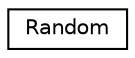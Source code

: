 digraph "Graphical Class Hierarchy"
{
 // LATEX_PDF_SIZE
  edge [fontname="Helvetica",fontsize="10",labelfontname="Helvetica",labelfontsize="10"];
  node [fontname="Helvetica",fontsize="10",shape=record];
  rankdir="LR";
  Node0 [label="Random",height=0.2,width=0.4,color="black", fillcolor="white", style="filled",URL="$classRandom.html",tooltip=" "];
}
